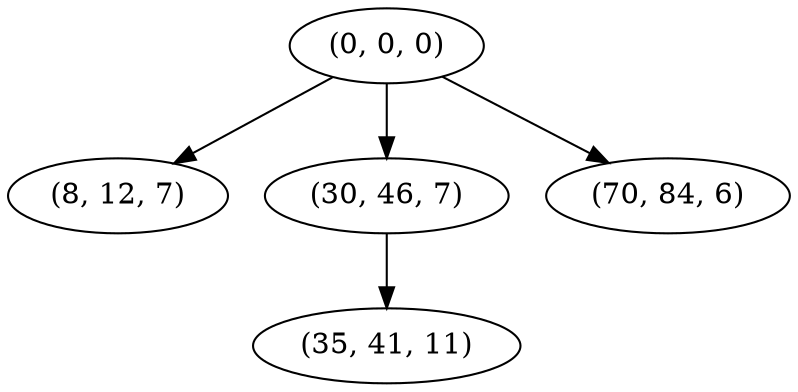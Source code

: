 digraph tree {
    "(0, 0, 0)";
    "(8, 12, 7)";
    "(30, 46, 7)";
    "(35, 41, 11)";
    "(70, 84, 6)";
    "(0, 0, 0)" -> "(8, 12, 7)";
    "(0, 0, 0)" -> "(30, 46, 7)";
    "(0, 0, 0)" -> "(70, 84, 6)";
    "(30, 46, 7)" -> "(35, 41, 11)";
}
